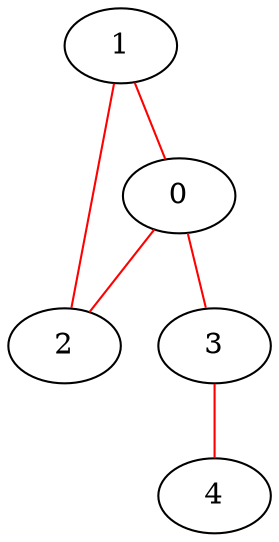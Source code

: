 ## jagadeeshdot - tpdf/Users/omerorhan/Desktop/UCSC/Data Structures with Java/homework/graphexamples/fig/8.dot-o/Users/omerorhan/Desktop/UCSC/Data Structures with Java/homework/graphexamples/fig/8.dot.pdf
digraph g{
edge [dir=none, color=red]
  1 -> 0
  1 -> 2
  0 -> 3
  0 -> 2
  3 -> 4
}
